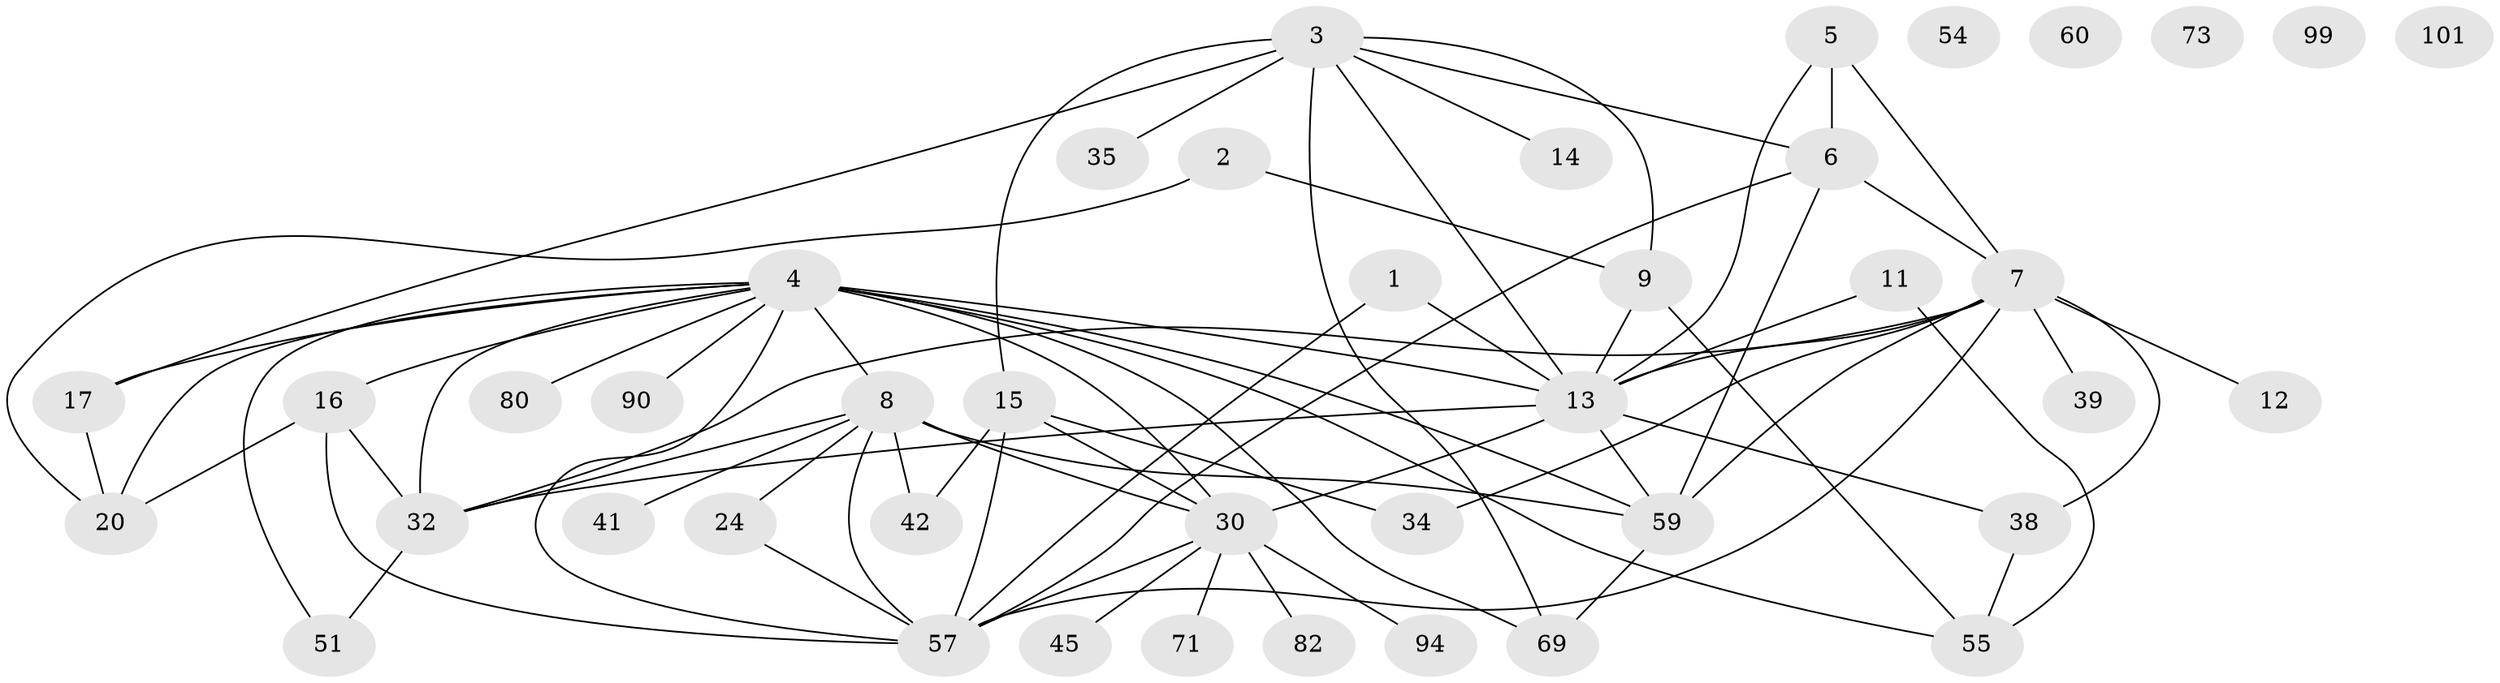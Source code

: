 // original degree distribution, {2: 0.26851851851851855, 3: 0.1574074074074074, 4: 0.1574074074074074, 5: 0.09259259259259259, 1: 0.21296296296296297, 6: 0.046296296296296294, 7: 0.018518518518518517, 0: 0.046296296296296294}
// Generated by graph-tools (version 1.1) at 2025/16/03/04/25 18:16:28]
// undirected, 42 vertices, 72 edges
graph export_dot {
graph [start="1"]
  node [color=gray90,style=filled];
  1;
  2;
  3 [super="+50"];
  4 [super="+28+44+22"];
  5 [super="+10"];
  6 [super="+52+70"];
  7 [super="+87+91+21+72"];
  8 [super="+23+63"];
  9 [super="+18+106"];
  11 [super="+29"];
  12;
  13 [super="+75+19+76+65"];
  14;
  15 [super="+95+92"];
  16 [super="+36"];
  17 [super="+33"];
  20 [super="+102+48"];
  24 [super="+27+26"];
  30 [super="+108+56+66+74"];
  32 [super="+53+84"];
  34 [super="+103+78"];
  35;
  38 [super="+43+67"];
  39 [super="+62"];
  41 [super="+61"];
  42 [super="+64"];
  45;
  51;
  54;
  55 [super="+58"];
  57 [super="+83+85+77"];
  59 [super="+79"];
  60;
  69;
  71;
  73;
  80;
  82;
  90;
  94;
  99;
  101;
  1 -- 13;
  1 -- 57;
  2 -- 9;
  2 -- 20;
  3 -- 17;
  3 -- 35;
  3 -- 69;
  3 -- 9;
  3 -- 14;
  3 -- 15 [weight=2];
  3 -- 6;
  3 -- 13;
  4 -- 80;
  4 -- 32;
  4 -- 69;
  4 -- 17 [weight=2];
  4 -- 90;
  4 -- 30;
  4 -- 13 [weight=2];
  4 -- 55;
  4 -- 20;
  4 -- 51;
  4 -- 8;
  4 -- 57;
  4 -- 59 [weight=2];
  4 -- 16;
  5 -- 13;
  5 -- 6;
  5 -- 7;
  6 -- 7 [weight=2];
  6 -- 57;
  6 -- 59;
  7 -- 13;
  7 -- 32;
  7 -- 34;
  7 -- 12;
  7 -- 39;
  7 -- 59;
  7 -- 38;
  7 -- 57;
  8 -- 30;
  8 -- 41;
  8 -- 59 [weight=2];
  8 -- 24;
  8 -- 32;
  8 -- 57;
  8 -- 42;
  9 -- 13;
  9 -- 55;
  11 -- 55;
  11 -- 13;
  13 -- 59;
  13 -- 32;
  13 -- 38;
  13 -- 30;
  15 -- 30 [weight=2];
  15 -- 42;
  15 -- 57;
  15 -- 34;
  16 -- 32;
  16 -- 20;
  16 -- 57;
  17 -- 20;
  24 -- 57;
  30 -- 82;
  30 -- 94;
  30 -- 45;
  30 -- 71;
  30 -- 57;
  32 -- 51;
  38 -- 55;
  59 -- 69;
}
